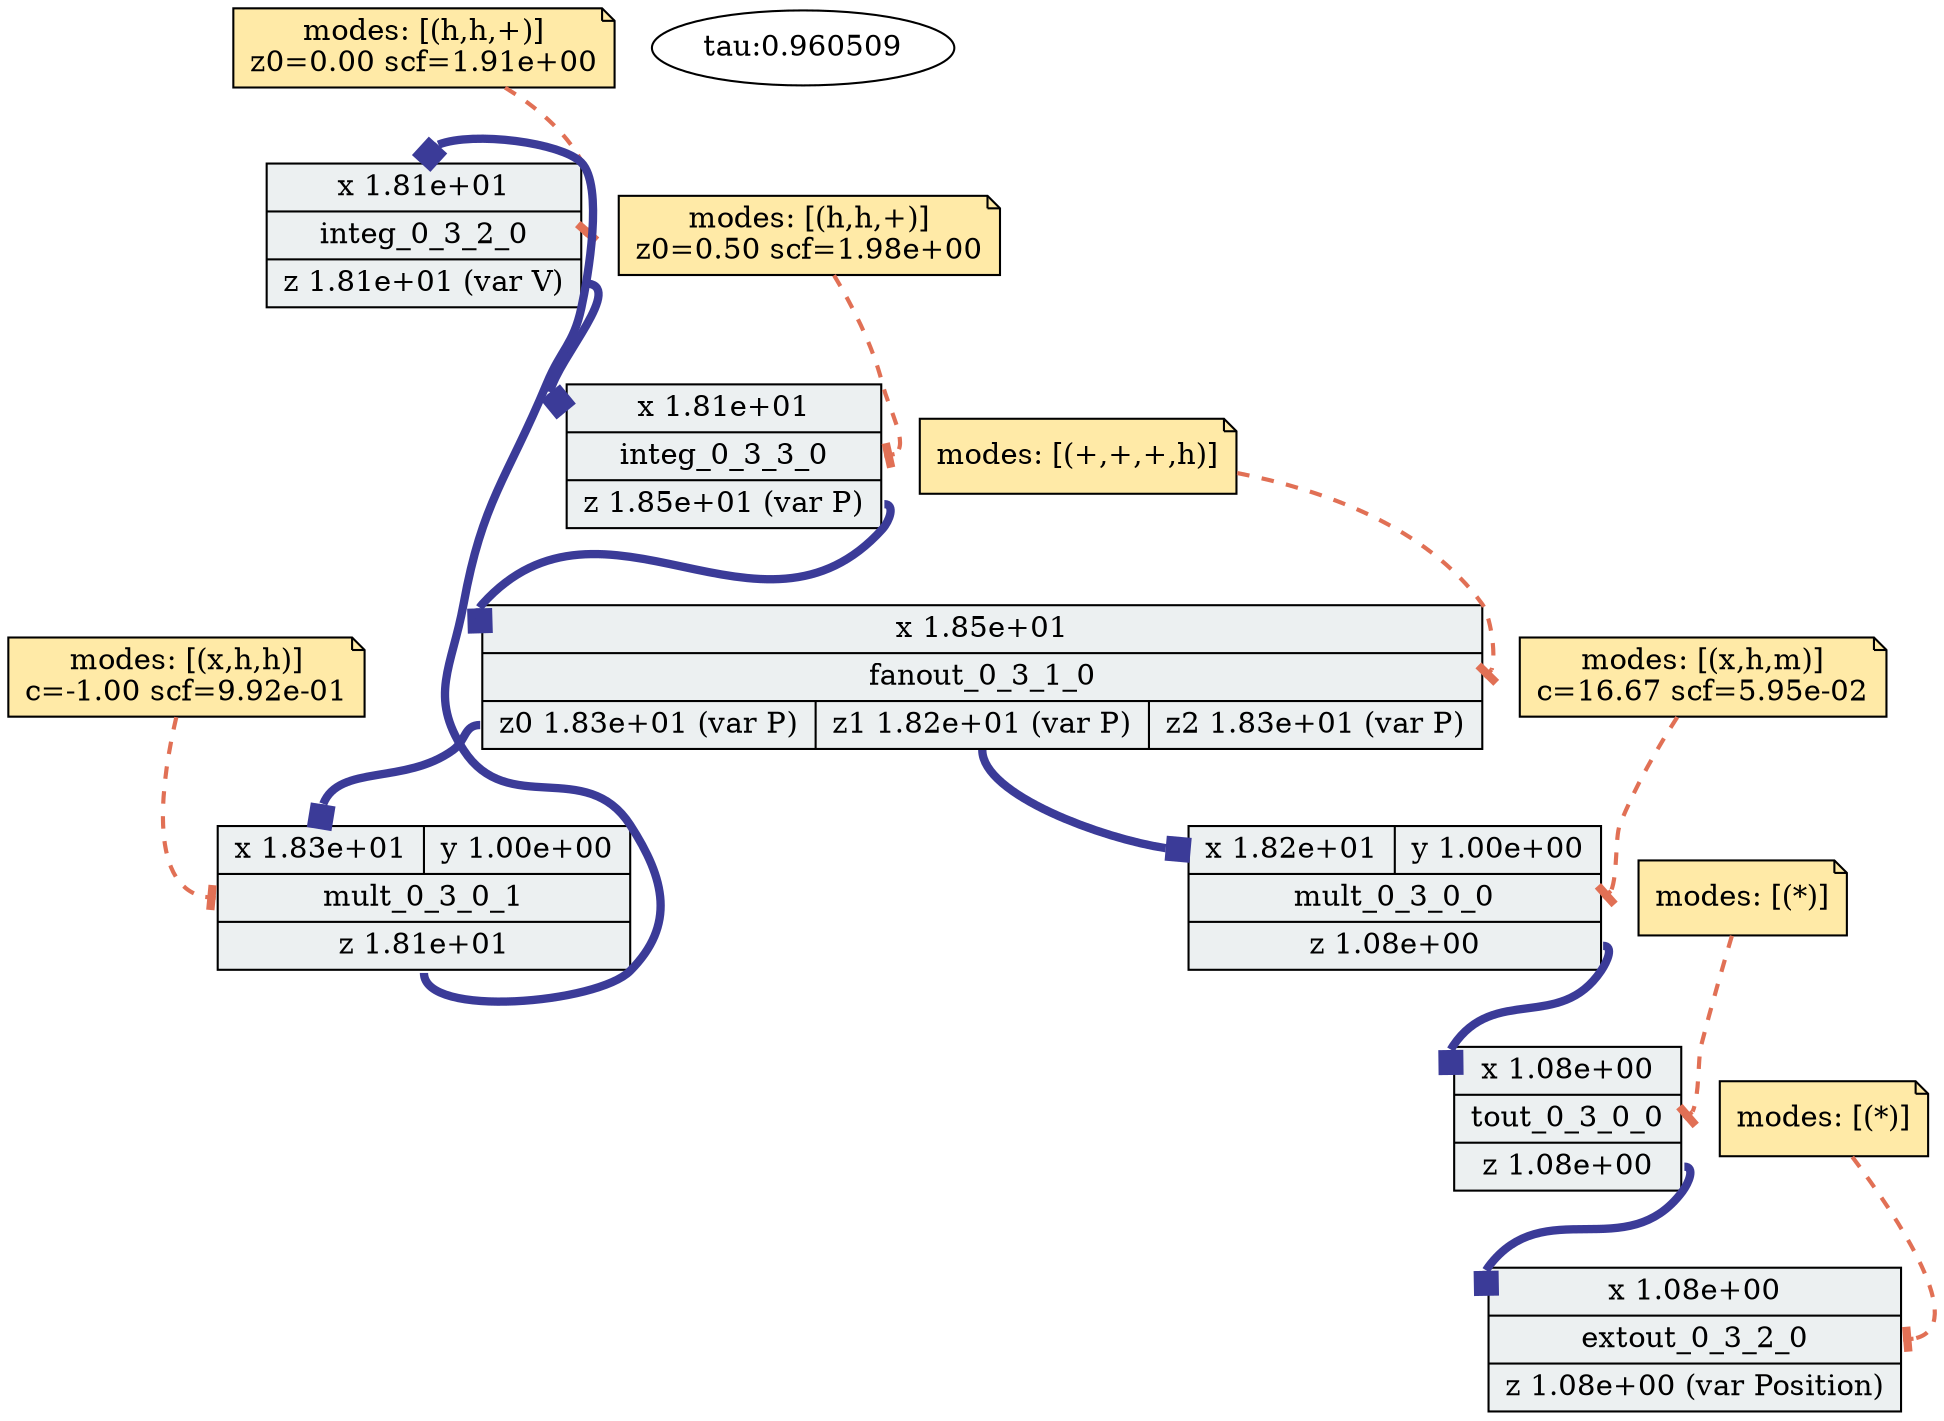 digraph "adp-viz" {
	graph [overlap=false splines=true]
	shape=record
	integ_0_3_2_0 [label="{{<x> x
 1.81e+01} |<block> integ_0_3_2_0| {<z> z
 1.81e+01
 (var V)}}" fillcolor="#ecf0f1" shape=record style=filled]
	"integ_0_3_2_0-config" [label="\modes: [(h,h,+)]
z0=0.00 scf=1.91e+00" fillcolor="#ffeaa7" shape=note style=filled]
	"integ_0_3_2_0-config" -> integ_0_3_2_0:block [arrowhead=tee arrowtail=normal color="#e17055" penwidth=2 style=dashed]
	shape=record
	integ_0_3_3_0 [label="{{<x> x
 1.81e+01} |<block> integ_0_3_3_0| {<z> z
 1.85e+01
 (var P)}}" fillcolor="#ecf0f1" shape=record style=filled]
	"integ_0_3_3_0-config" [label="\modes: [(h,h,+)]
z0=0.50 scf=1.98e+00" fillcolor="#ffeaa7" shape=note style=filled]
	"integ_0_3_3_0-config" -> integ_0_3_3_0:block [arrowhead=tee arrowtail=normal color="#e17055" penwidth=2 style=dashed]
	shape=record
	mult_0_3_0_1 [label="{{<x> x
 1.83e+01|<y> y
 1.00e+00} |<block> mult_0_3_0_1| {<z> z
 1.81e+01}}" fillcolor="#ecf0f1" shape=record style=filled]
	"mult_0_3_0_1-config" [label="\modes: [(x,h,h)]
c=-1.00 scf=9.92e-01" fillcolor="#ffeaa7" shape=note style=filled]
	"mult_0_3_0_1-config" -> mult_0_3_0_1:block [arrowhead=tee arrowtail=normal color="#e17055" penwidth=2 style=dashed]
	shape=record
	mult_0_3_0_0 [label="{{<x> x
 1.82e+01|<y> y
 1.00e+00} |<block> mult_0_3_0_0| {<z> z
 1.08e+00}}" fillcolor="#ecf0f1" shape=record style=filled]
	"mult_0_3_0_0-config" [label="\modes: [(x,h,m)]
c=16.67 scf=5.95e-02" fillcolor="#ffeaa7" shape=note style=filled]
	"mult_0_3_0_0-config" -> mult_0_3_0_0:block [arrowhead=tee arrowtail=normal color="#e17055" penwidth=2 style=dashed]
	shape=record
	extout_0_3_2_0 [label="{{<x> x
 1.08e+00} |<block> extout_0_3_2_0| {<z> z
 1.08e+00
 (var Position)}}" fillcolor="#ecf0f1" shape=record style=filled]
	"extout_0_3_2_0-config" [label="\modes: [(*)]" fillcolor="#ffeaa7" shape=note style=filled]
	"extout_0_3_2_0-config" -> extout_0_3_2_0:block [arrowhead=tee arrowtail=normal color="#e17055" penwidth=2 style=dashed]
	shape=record
	fanout_0_3_1_0 [label="{{<x> x
 1.85e+01} |<block> fanout_0_3_1_0| {<z0> z0
 1.83e+01
 (var P)|<z1> z1
 1.82e+01
 (var P)|<z2> z2
 1.83e+01
 (var P)}}" fillcolor="#ecf0f1" shape=record style=filled]
	"fanout_0_3_1_0-config" [label="\modes: [(+,+,+,h)]" fillcolor="#ffeaa7" shape=note style=filled]
	"fanout_0_3_1_0-config" -> fanout_0_3_1_0:block [arrowhead=tee arrowtail=normal color="#e17055" penwidth=2 style=dashed]
	shape=record
	tout_0_3_0_0 [label="{{<x> x
 1.08e+00} |<block> tout_0_3_0_0| {<z> z
 1.08e+00}}" fillcolor="#ecf0f1" shape=record style=filled]
	"tout_0_3_0_0-config" [label="\modes: [(*)]" fillcolor="#ffeaa7" shape=note style=filled]
	"tout_0_3_0_0-config" -> tout_0_3_0_0:block [arrowhead=tee arrowtail=normal color="#e17055" penwidth=2 style=dashed]
	mult_0_3_0_1:z -> integ_0_3_2_0:x [arrowhead=box arrowtail=normal color="#3B3B98" penwidth=4]
	mult_0_3_0_0:z -> tout_0_3_0_0:x [arrowhead=box arrowtail=normal color="#3B3B98" penwidth=4]
	tout_0_3_0_0:z -> extout_0_3_2_0:x [arrowhead=box arrowtail=normal color="#3B3B98" penwidth=4]
	integ_0_3_3_0:z -> fanout_0_3_1_0:x [arrowhead=box arrowtail=normal color="#3B3B98" penwidth=4]
	fanout_0_3_1_0:z0 -> mult_0_3_0_1:x [arrowhead=box arrowtail=normal color="#3B3B98" penwidth=4]
	fanout_0_3_1_0:z1 -> mult_0_3_0_0:x [arrowhead=box arrowtail=normal color="#3B3B98" penwidth=4]
	integ_0_3_2_0:z -> integ_0_3_3_0:x [arrowhead=box arrowtail=normal color="#3B3B98" penwidth=4]
	time_const [label="tau:0.960509"]
}
